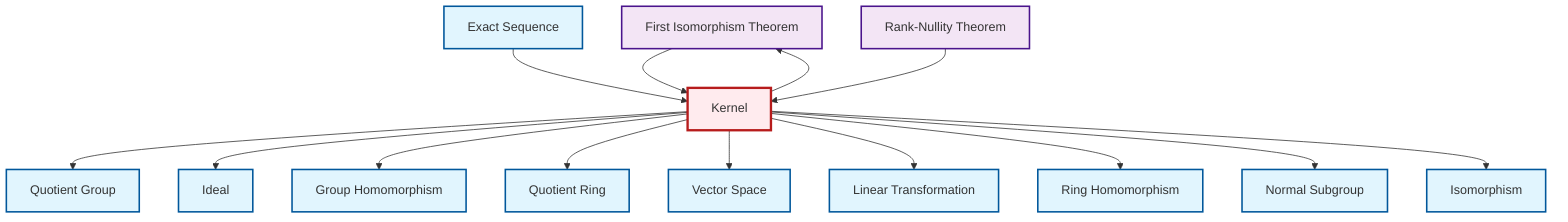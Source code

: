 graph TD
    classDef definition fill:#e1f5fe,stroke:#01579b,stroke-width:2px
    classDef theorem fill:#f3e5f5,stroke:#4a148c,stroke-width:2px
    classDef axiom fill:#fff3e0,stroke:#e65100,stroke-width:2px
    classDef example fill:#e8f5e9,stroke:#1b5e20,stroke-width:2px
    classDef current fill:#ffebee,stroke:#b71c1c,stroke-width:3px
    def-linear-transformation["Linear Transformation"]:::definition
    def-isomorphism["Isomorphism"]:::definition
    def-quotient-ring["Quotient Ring"]:::definition
    def-vector-space["Vector Space"]:::definition
    def-quotient-group["Quotient Group"]:::definition
    def-ideal["Ideal"]:::definition
    thm-first-isomorphism["First Isomorphism Theorem"]:::theorem
    thm-rank-nullity["Rank-Nullity Theorem"]:::theorem
    def-homomorphism["Group Homomorphism"]:::definition
    def-kernel["Kernel"]:::definition
    def-exact-sequence["Exact Sequence"]:::definition
    def-ring-homomorphism["Ring Homomorphism"]:::definition
    def-normal-subgroup["Normal Subgroup"]:::definition
    def-kernel --> thm-first-isomorphism
    def-kernel --> def-quotient-group
    thm-first-isomorphism --> def-kernel
    def-kernel --> def-ideal
    def-exact-sequence --> def-kernel
    def-kernel --> def-homomorphism
    def-kernel --> def-quotient-ring
    def-kernel --> def-vector-space
    def-kernel --> def-linear-transformation
    def-kernel --> def-ring-homomorphism
    thm-rank-nullity --> def-kernel
    def-kernel --> def-normal-subgroup
    def-kernel --> def-isomorphism
    class def-kernel current